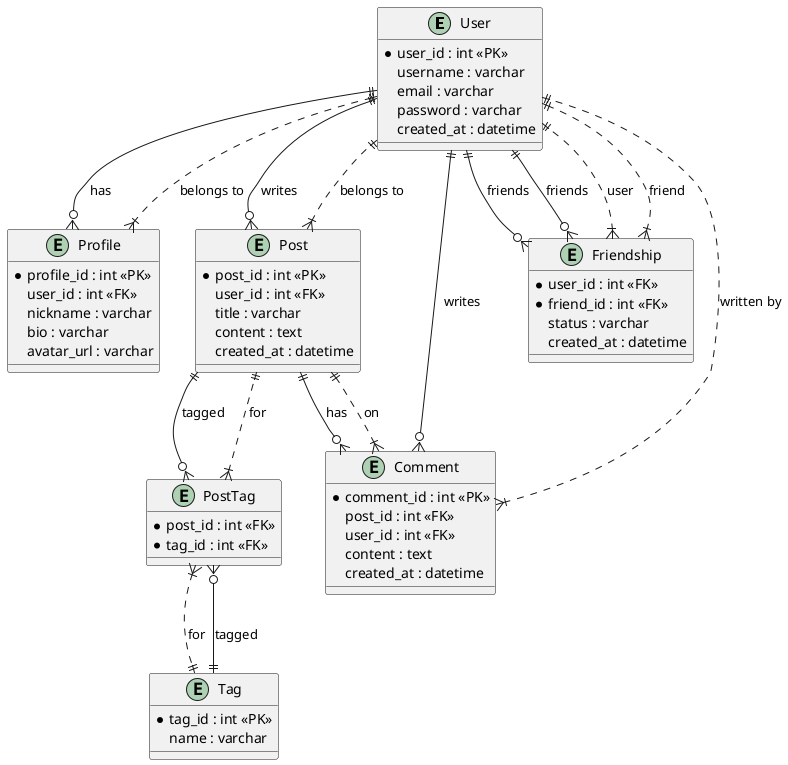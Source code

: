 @startuml
entity "User" as user {
  * user_id : int <<PK>>
  username : varchar
  email : varchar
  password : varchar
  created_at : datetime
}

entity "Profile" as profile {
  * profile_id : int <<PK>>
  user_id : int <<FK>>
  nickname : varchar
  bio : varchar
  avatar_url : varchar
}

entity "Post" as post {
  * post_id : int <<PK>>
  user_id : int <<FK>>
  title : varchar
  content : text
  created_at : datetime
}

entity "Comment" as comment {
  * comment_id : int <<PK>>
  post_id : int <<FK>>
  user_id : int <<FK>>
  content : text
  created_at : datetime
}

entity "Tag" as tag {
  * tag_id : int <<PK>>
  name : varchar
}

entity "PostTag" as post_tag {
  * post_id : int <<FK>>
  * tag_id : int <<FK>>
}

entity "Friendship" as friendship {
  * user_id : int <<FK>>
  * friend_id : int <<FK>>
  status : varchar
  created_at : datetime
}

user ||--o{ profile : "has"
user ||--o{ post : "writes"
user ||--o{ comment : "writes"
post ||--o{ comment : "has"
post ||--o{ post_tag : "tagged"
tag ||--o{ post_tag : "tagged"
user ||--o{ friendship : "friends"
user ||--o{ friendship : "friends"

profile }|..|| user : "belongs to"
post }|..|| user : "belongs to"
comment }|..|| user : "written by"
comment }|..|| post : "on"
post_tag }|..|| post : "for"
post_tag }|..|| tag : "for"
friendship }|..|| user : "user"
friendship }|..|| user : "friend"

@enduml